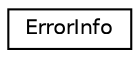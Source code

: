 digraph "Graphical Class Hierarchy"
{
  edge [fontname="Helvetica",fontsize="10",labelfontname="Helvetica",labelfontsize="10"];
  node [fontname="Helvetica",fontsize="10",shape=record];
  rankdir="LR";
  Node1 [label="ErrorInfo",height=0.2,width=0.4,color="black", fillcolor="white", style="filled",URL="$struct_error_info.xhtml"];
}
